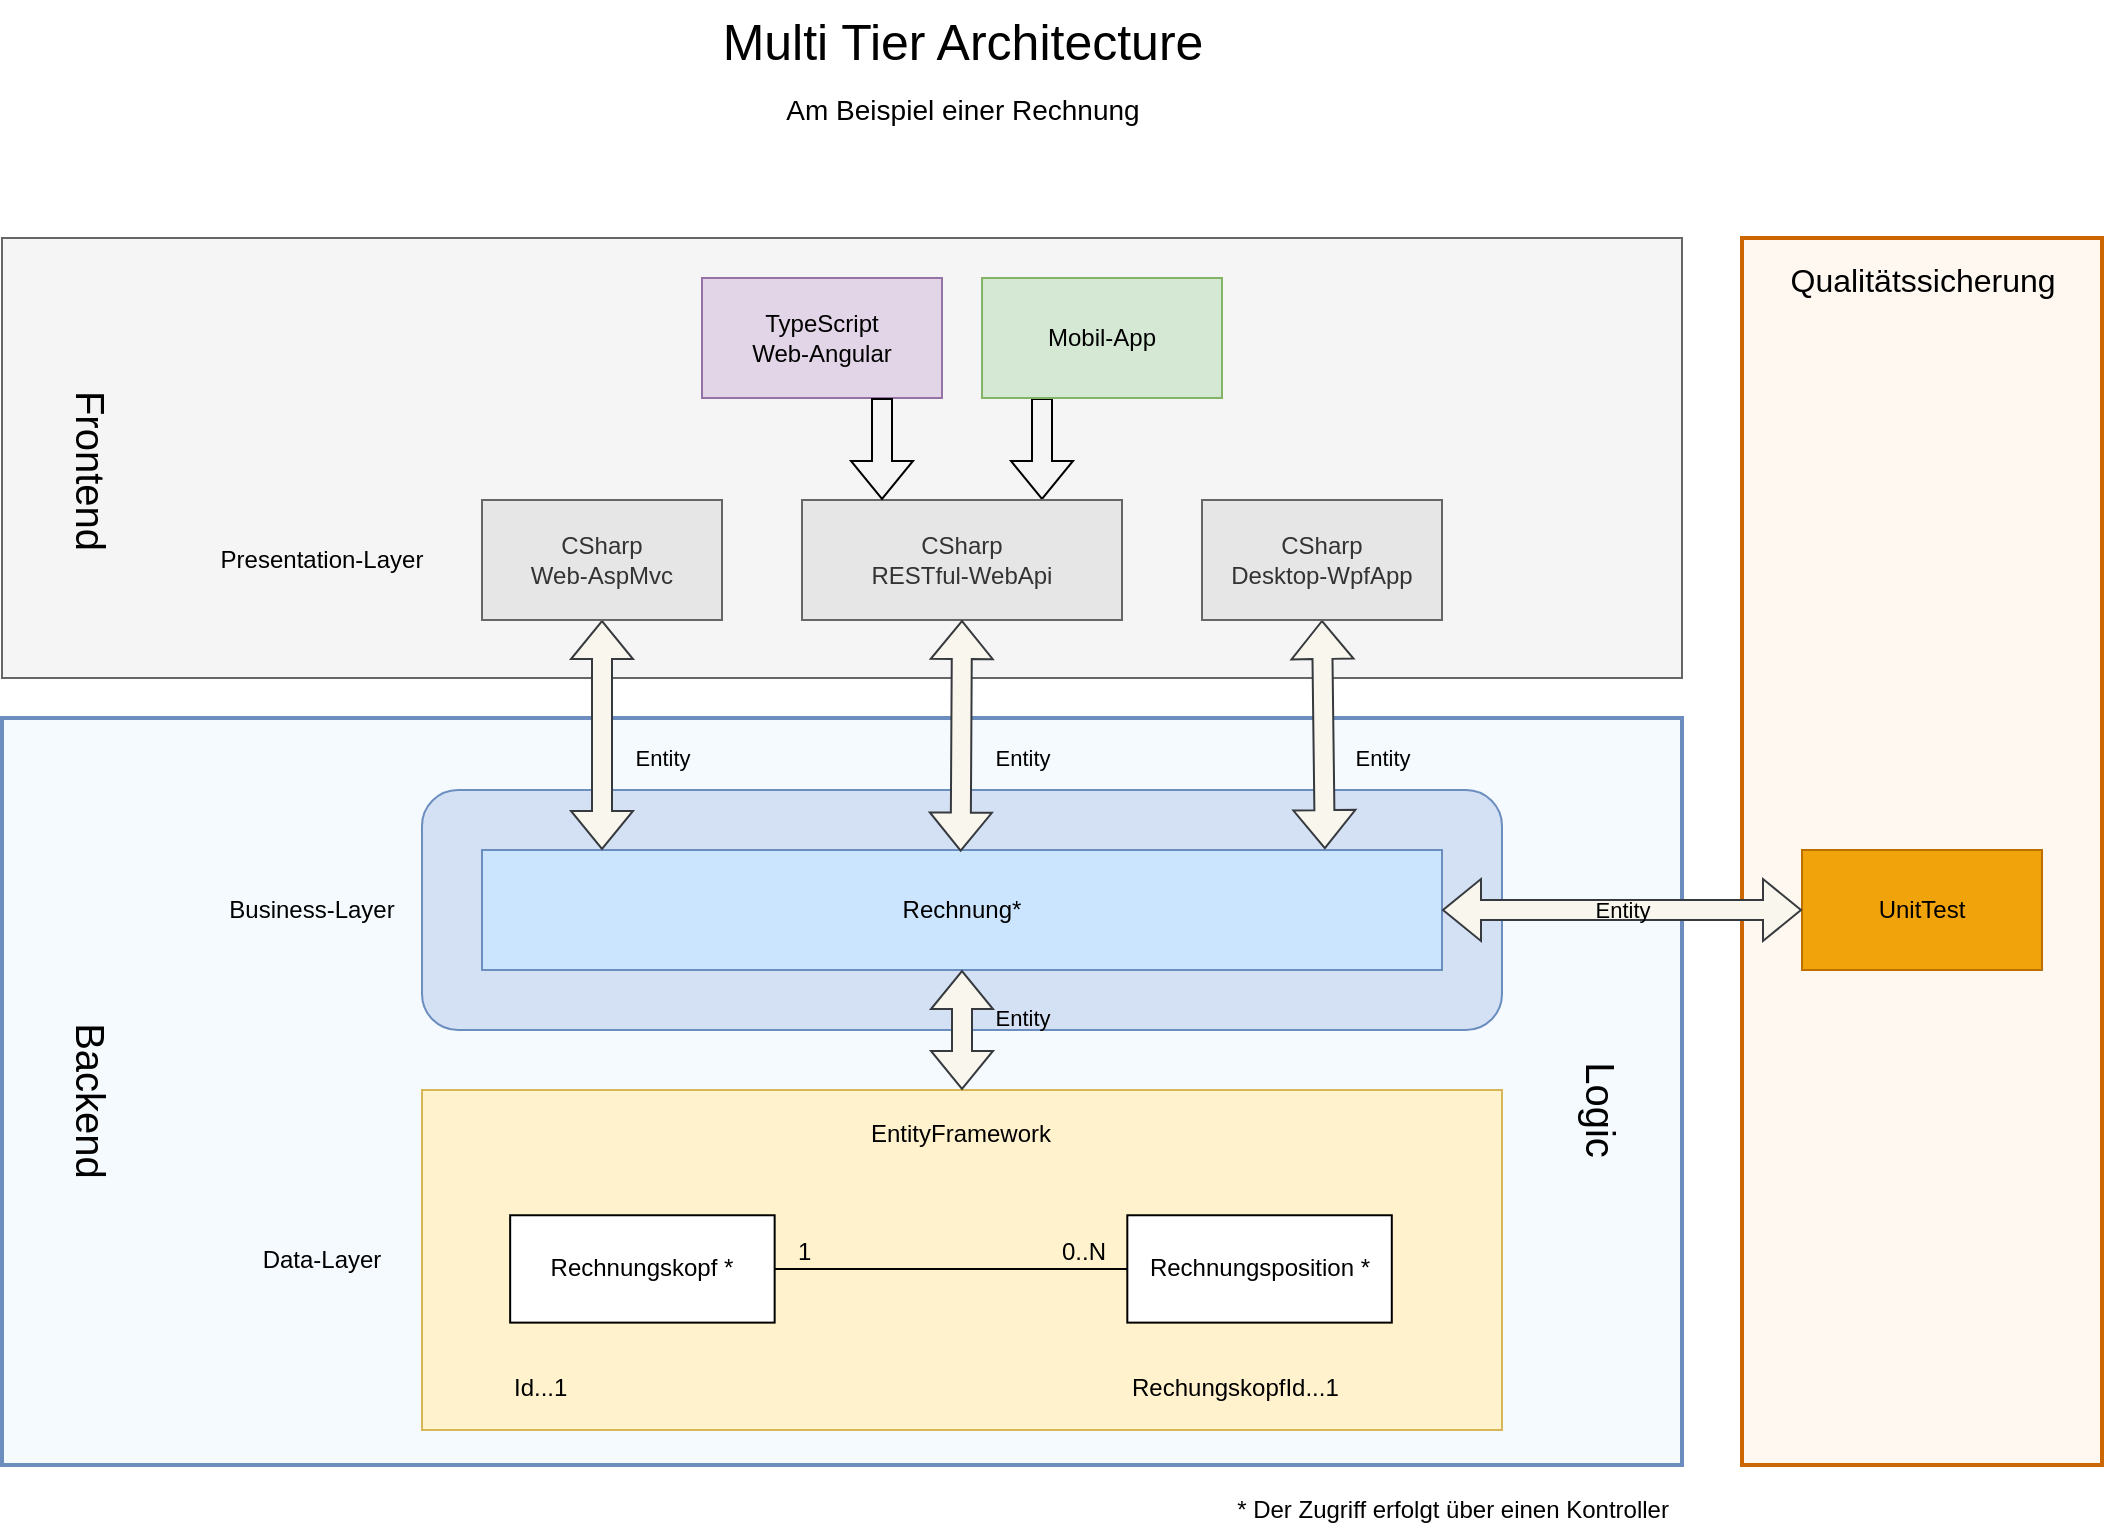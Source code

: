 <mxfile version="16.5.1" type="device" pages="4"><diagram id="W5YRSj3W6MZfnBDqK3eb" name="MultiTierArchitecture"><mxGraphModel dx="1079" dy="649" grid="1" gridSize="10" guides="1" tooltips="1" connect="1" arrows="1" fold="1" page="1" pageScale="1" pageWidth="1169" pageHeight="827" math="0" shadow="0"><root><mxCell id="0"/><mxCell id="1" parent="0"/><mxCell id="97llGnEokCpX6MWXcndf-1" value="" style="rounded=0;whiteSpace=wrap;html=1;strokeColor=#CC6600;strokeWidth=2;fillColor=#FFF8F0;" parent="1" vertex="1"><mxGeometry x="950" y="150" width="180" height="613.5" as="geometry"/></mxCell><mxCell id="n8LMWCgoXXsJJkWr9dZT-24" value="" style="rounded=0;whiteSpace=wrap;html=1;fillColor=#F5FAFF;strokeWidth=2;strokeColor=#6c8ebf;" parent="1" vertex="1"><mxGeometry x="80" y="390" width="840" height="373.5" as="geometry"/></mxCell><mxCell id="uurNbzMFs-Baidkk6sMr-1" value="" style="rounded=1;whiteSpace=wrap;html=1;fillColor=#D4E1F5;strokeColor=#6c8ebf;" parent="1" vertex="1"><mxGeometry x="290" y="426" width="540" height="120" as="geometry"/></mxCell><mxCell id="HMJVqWf7IiOBQuL2oSsu-4" value="" style="rounded=0;whiteSpace=wrap;html=1;fillColor=#F5F5F5;fontColor=#333333;strokeColor=#666666;" parent="1" vertex="1"><mxGeometry x="80" y="150" width="840" height="220" as="geometry"/></mxCell><mxCell id="n8LMWCgoXXsJJkWr9dZT-11" value="" style="group;fillColor=#fff2cc;strokeColor=#d6b656;" parent="1" vertex="1" connectable="0"><mxGeometry x="290" y="576" width="540" height="170" as="geometry"/></mxCell><mxCell id="n8LMWCgoXXsJJkWr9dZT-9" value="" style="rounded=0;whiteSpace=wrap;html=1;fillColor=#fff2cc;strokeColor=#d6b656;" parent="n8LMWCgoXXsJJkWr9dZT-11" vertex="1"><mxGeometry width="540" height="170" as="geometry"/></mxCell><mxCell id="n8LMWCgoXXsJJkWr9dZT-1" value="Rechnungskopf *" style="rounded=0;whiteSpace=wrap;html=1;" parent="n8LMWCgoXXsJJkWr9dZT-11" vertex="1"><mxGeometry x="44.082" y="62.632" width="132.245" height="53.684" as="geometry"/></mxCell><mxCell id="n8LMWCgoXXsJJkWr9dZT-2" value="Rechnungsposition *" style="rounded=0;whiteSpace=wrap;html=1;" parent="n8LMWCgoXXsJJkWr9dZT-11" vertex="1"><mxGeometry x="352.653" y="62.632" width="132.245" height="53.684" as="geometry"/></mxCell><mxCell id="n8LMWCgoXXsJJkWr9dZT-3" value="" style="endArrow=none;html=1;rounded=0;exitX=1;exitY=0.5;exitDx=0;exitDy=0;entryX=0;entryY=0.5;entryDx=0;entryDy=0;" parent="n8LMWCgoXXsJJkWr9dZT-11" source="n8LMWCgoXXsJJkWr9dZT-1" target="n8LMWCgoXXsJJkWr9dZT-2" edge="1"><mxGeometry relative="1" as="geometry"><mxPoint x="198.367" y="170" as="sourcePoint"/><mxPoint x="374.694" y="170" as="targetPoint"/></mxGeometry></mxCell><mxCell id="n8LMWCgoXXsJJkWr9dZT-4" value="1" style="resizable=0;html=1;align=left;verticalAlign=bottom;" parent="n8LMWCgoXXsJJkWr9dZT-3" connectable="0" vertex="1"><mxGeometry x="-1" relative="1" as="geometry"><mxPoint x="10" as="offset"/></mxGeometry></mxCell><mxCell id="n8LMWCgoXXsJJkWr9dZT-5" value="0..N" style="resizable=0;html=1;align=right;verticalAlign=bottom;" parent="n8LMWCgoXXsJJkWr9dZT-3" connectable="0" vertex="1"><mxGeometry x="1" relative="1" as="geometry"><mxPoint x="-10" as="offset"/></mxGeometry></mxCell><mxCell id="n8LMWCgoXXsJJkWr9dZT-6" value="RechungskopfId...1" style="text;html=1;strokeColor=none;fillColor=none;align=left;verticalAlign=middle;whiteSpace=wrap;rounded=0;" parent="n8LMWCgoXXsJJkWr9dZT-11" vertex="1"><mxGeometry x="352.653" y="135.995" width="121.224" height="26.842" as="geometry"/></mxCell><mxCell id="n8LMWCgoXXsJJkWr9dZT-8" value="Id...1" style="text;html=1;strokeColor=none;fillColor=none;align=left;verticalAlign=middle;whiteSpace=wrap;rounded=0;" parent="n8LMWCgoXXsJJkWr9dZT-11" vertex="1"><mxGeometry x="44.082" y="135.995" width="66.122" height="26.842" as="geometry"/></mxCell><mxCell id="HMJVqWf7IiOBQuL2oSsu-5" value="EntityFramework" style="text;html=1;align=center;verticalAlign=middle;resizable=0;points=[];autosize=1;strokeColor=none;fillColor=none;" parent="n8LMWCgoXXsJJkWr9dZT-11" vertex="1"><mxGeometry x="213.75" y="12.143" width="110" height="20" as="geometry"/></mxCell><mxCell id="n8LMWCgoXXsJJkWr9dZT-12" value="Rechnung*" style="rounded=0;whiteSpace=wrap;html=1;fillColor=#CCE5FF;strokeColor=#6c8ebf;" parent="1" vertex="1"><mxGeometry x="320" y="456" width="480" height="60" as="geometry"/></mxCell><mxCell id="n8LMWCgoXXsJJkWr9dZT-13" value="Entity" style="shape=flexArrow;endArrow=classic;html=1;rounded=0;entryX=0.5;entryY=0;entryDx=0;entryDy=0;fillColor=#f9f7ed;strokeColor=#36393d;labelBackgroundColor=none;startArrow=block;" parent="1" source="n8LMWCgoXXsJJkWr9dZT-12" target="n8LMWCgoXXsJJkWr9dZT-9" edge="1"><mxGeometry x="-0.2" y="30" width="50" height="50" relative="1" as="geometry"><mxPoint x="520" y="566" as="sourcePoint"/><mxPoint x="570" y="516" as="targetPoint"/><mxPoint as="offset"/></mxGeometry></mxCell><mxCell id="n8LMWCgoXXsJJkWr9dZT-17" value="Entity" style="shape=flexArrow;endArrow=classic;html=1;rounded=0;exitX=0.5;exitY=1;exitDx=0;exitDy=0;fillColor=#f9f7ed;strokeColor=#36393d;labelBackgroundColor=none;fontStyle=0;startArrow=block;" parent="1" source="n8LMWCgoXXsJJkWr9dZT-14" edge="1"><mxGeometry x="0.2" y="30" width="50" height="50" relative="1" as="geometry"><mxPoint x="390" y="446" as="sourcePoint"/><mxPoint x="380" y="456" as="targetPoint"/><mxPoint as="offset"/></mxGeometry></mxCell><mxCell id="n8LMWCgoXXsJJkWr9dZT-18" value="" style="shape=flexArrow;endArrow=classic;html=1;rounded=0;exitX=0.25;exitY=1;exitDx=0;exitDy=0;entryX=0.75;entryY=0;entryDx=0;entryDy=0;" parent="1" source="IOsh48WxY6k-7GHKG5VR-7" target="HMJVqWf7IiOBQuL2oSsu-1" edge="1"><mxGeometry width="50" height="50" relative="1" as="geometry"><mxPoint x="605" y="241" as="sourcePoint"/><mxPoint x="490" y="456" as="targetPoint"/></mxGeometry></mxCell><mxCell id="n8LMWCgoXXsJJkWr9dZT-19" value="Entity" style="shape=flexArrow;endArrow=classic;html=1;rounded=0;exitX=0.5;exitY=1;exitDx=0;exitDy=0;entryX=0.878;entryY=-0.007;entryDx=0;entryDy=0;entryPerimeter=0;fillColor=#f9f7ed;strokeColor=#36393d;labelBackgroundColor=none;fontStyle=0;startArrow=block;" parent="1" source="n8LMWCgoXXsJJkWr9dZT-16" target="n8LMWCgoXXsJJkWr9dZT-12" edge="1"><mxGeometry x="0.211" y="29" width="50" height="50" relative="1" as="geometry"><mxPoint x="660" y="436" as="sourcePoint"/><mxPoint x="710" y="386" as="targetPoint"/><mxPoint as="offset"/></mxGeometry></mxCell><mxCell id="n8LMWCgoXXsJJkWr9dZT-20" value="Data-Layer" style="text;html=1;strokeColor=none;fillColor=none;align=center;verticalAlign=middle;whiteSpace=wrap;rounded=0;" parent="1" vertex="1"><mxGeometry x="200" y="646" width="80" height="30" as="geometry"/></mxCell><mxCell id="n8LMWCgoXXsJJkWr9dZT-21" value="Business-Layer" style="text;html=1;strokeColor=none;fillColor=none;align=center;verticalAlign=middle;whiteSpace=wrap;rounded=0;" parent="1" vertex="1"><mxGeometry x="190" y="471" width="90" height="30" as="geometry"/></mxCell><mxCell id="n8LMWCgoXXsJJkWr9dZT-22" value="Presentation-Layer" style="text;html=1;strokeColor=none;fillColor=none;align=center;verticalAlign=middle;whiteSpace=wrap;rounded=0;" parent="1" vertex="1"><mxGeometry x="180" y="296" width="120" height="30" as="geometry"/></mxCell><mxCell id="n8LMWCgoXXsJJkWr9dZT-14" value="CSharp&lt;br&gt;Web-AspMvc" style="rounded=0;whiteSpace=wrap;html=1;fillColor=#E6E6E6;fontColor=#333333;strokeColor=#666666;" parent="1" vertex="1"><mxGeometry x="320" y="281" width="120" height="60" as="geometry"/></mxCell><mxCell id="n8LMWCgoXXsJJkWr9dZT-16" value="CSharp&lt;br&gt;Desktop-WpfApp" style="rounded=0;whiteSpace=wrap;html=1;fillColor=#E6E6E6;fontColor=#333333;strokeColor=#666666;" parent="1" vertex="1"><mxGeometry x="680" y="281" width="120" height="60" as="geometry"/></mxCell><mxCell id="yFZsA0x_i3ubHFBl4OoS-1" value="Logic" style="text;html=1;strokeColor=none;fillColor=none;align=center;verticalAlign=middle;whiteSpace=wrap;rounded=0;rotation=90;fontSize=20;fontStyle=0" parent="1" vertex="1"><mxGeometry x="830" y="571" width="100" height="30" as="geometry"/></mxCell><mxCell id="Rxnd5S0OolpYgeAqv0LU-1" value="Multi Tier Architecture" style="text;html=1;align=center;verticalAlign=middle;resizable=0;points=[];autosize=1;strokeColor=none;fillColor=none;fontSize=25;" parent="1" vertex="1"><mxGeometry x="430" y="31" width="260" height="40" as="geometry"/></mxCell><mxCell id="Rxnd5S0OolpYgeAqv0LU-2" value="Am Beispiel einer Rechnung" style="text;html=1;align=center;verticalAlign=middle;resizable=0;points=[];autosize=1;strokeColor=none;fillColor=none;fontSize=14;" parent="1" vertex="1"><mxGeometry x="465" y="76" width="190" height="20" as="geometry"/></mxCell><mxCell id="HMJVqWf7IiOBQuL2oSsu-1" value="CSharp&lt;br&gt;RESTful-WebApi" style="rounded=0;whiteSpace=wrap;html=1;fillColor=#E6E6E6;fontColor=#333333;strokeColor=#666666;" parent="1" vertex="1"><mxGeometry x="480" y="281" width="160" height="60" as="geometry"/></mxCell><mxCell id="HMJVqWf7IiOBQuL2oSsu-2" style="edgeStyle=orthogonalEdgeStyle;rounded=0;orthogonalLoop=1;jettySize=auto;html=1;exitX=0.5;exitY=1;exitDx=0;exitDy=0;" parent="1" source="n8LMWCgoXXsJJkWr9dZT-16" target="n8LMWCgoXXsJJkWr9dZT-16" edge="1"><mxGeometry relative="1" as="geometry"/></mxCell><mxCell id="HMJVqWf7IiOBQuL2oSsu-3" value="Entity" style="shape=flexArrow;endArrow=classic;html=1;rounded=0;exitX=0.5;exitY=1;exitDx=0;exitDy=0;entryX=0.959;entryY=0.027;entryDx=0;entryDy=0;entryPerimeter=0;fillColor=#f9f7ed;strokeColor=#36393d;fontStyle=0;labelBackgroundColor=none;startArrow=block;" parent="1" source="HMJVqWf7IiOBQuL2oSsu-1" edge="1"><mxGeometry x="0.189" y="30" width="50" height="50" relative="1" as="geometry"><mxPoint x="559" y="365.19" as="sourcePoint"/><mxPoint x="559.32" y="456.81" as="targetPoint"/><mxPoint as="offset"/></mxGeometry></mxCell><mxCell id="v8hDT56fojwyHg1BNEwk-1" value="* Der Zugriff erfolgt über einen Kontroller" style="text;html=1;align=center;verticalAlign=middle;resizable=0;points=[];autosize=1;strokeColor=none;fillColor=none;" parent="1" vertex="1"><mxGeometry x="690" y="776" width="230" height="20" as="geometry"/></mxCell><mxCell id="IOsh48WxY6k-7GHKG5VR-2" value="TypeScript&lt;br&gt;Web-Angular" style="rounded=0;whiteSpace=wrap;html=1;fillColor=#e1d5e7;strokeColor=#9673a6;" parent="1" vertex="1"><mxGeometry x="430" y="170" width="120" height="60" as="geometry"/></mxCell><mxCell id="IOsh48WxY6k-7GHKG5VR-3" value="" style="shape=flexArrow;endArrow=classic;html=1;rounded=0;entryX=0.25;entryY=0;entryDx=0;entryDy=0;exitX=0.75;exitY=1;exitDx=0;exitDy=0;" parent="1" source="IOsh48WxY6k-7GHKG5VR-2" target="HMJVqWf7IiOBQuL2oSsu-1" edge="1"><mxGeometry width="50" height="50" relative="1" as="geometry"><mxPoint x="600" y="251" as="sourcePoint"/><mxPoint x="600" y="301" as="targetPoint"/></mxGeometry></mxCell><mxCell id="IOsh48WxY6k-7GHKG5VR-5" value="UnitTest" style="rounded=0;whiteSpace=wrap;html=1;fillColor=#f0a30a;strokeColor=#BD7000;fontColor=#000000;" parent="1" vertex="1"><mxGeometry x="980" y="456" width="120" height="60" as="geometry"/></mxCell><mxCell id="IOsh48WxY6k-7GHKG5VR-6" value="Entity" style="shape=flexArrow;endArrow=classic;html=1;rounded=0;exitX=0;exitY=0.5;exitDx=0;exitDy=0;fillColor=#f9f7ed;strokeColor=#36393d;labelBackgroundColor=none;startArrow=block;" parent="1" source="IOsh48WxY6k-7GHKG5VR-5" target="n8LMWCgoXXsJJkWr9dZT-12" edge="1"><mxGeometry width="50" height="50" relative="1" as="geometry"><mxPoint x="750" y="361" as="sourcePoint"/><mxPoint x="751.44" y="465.58" as="targetPoint"/></mxGeometry></mxCell><mxCell id="IOsh48WxY6k-7GHKG5VR-7" value="Mobil-App" style="rounded=0;whiteSpace=wrap;html=1;fillColor=#D5E8D4;strokeColor=#82b366;" parent="1" vertex="1"><mxGeometry x="570" y="170" width="120" height="60" as="geometry"/></mxCell><mxCell id="oBS0Y1RQBD5VbYbpdGP9-1" value="&lt;font style=&quot;font-size: 20px;&quot;&gt;Backend&lt;/font&gt;" style="text;html=1;align=center;verticalAlign=middle;resizable=0;points=[];autosize=1;strokeColor=none;fillColor=none;rotation=90;fontSize=20;" parent="1" vertex="1"><mxGeometry x="80" y="566" width="90" height="30" as="geometry"/></mxCell><mxCell id="oBS0Y1RQBD5VbYbpdGP9-4" value="&lt;font style=&quot;font-size: 20px;&quot;&gt;Frontend&lt;/font&gt;" style="text;html=1;align=center;verticalAlign=middle;resizable=0;points=[];autosize=1;strokeColor=none;fillColor=none;rotation=90;fontSize=20;" parent="1" vertex="1"><mxGeometry x="75" y="251" width="100" height="30" as="geometry"/></mxCell><mxCell id="97llGnEokCpX6MWXcndf-3" value="&lt;font style=&quot;font-size: 16px;&quot;&gt;Qualitätssicherung&lt;/font&gt;" style="text;html=1;align=center;verticalAlign=middle;resizable=0;points=[];autosize=1;strokeColor=none;fillColor=none;fontSize=16;" parent="1" vertex="1"><mxGeometry x="965" y="161" width="150" height="20" as="geometry"/></mxCell></root></mxGraphModel></diagram><diagram id="BYzIkfCPXtMDCugGBeJG" name="WebApiDataFlow"><mxGraphModel dx="2574" dy="1449" grid="1" gridSize="10" guides="1" tooltips="1" connect="1" arrows="1" fold="1" page="1" pageScale="1" pageWidth="1169" pageHeight="827" math="0" shadow="0"><root><mxCell id="rmOtxsR-8fE332vdmYoR-0"/><mxCell id="rmOtxsR-8fE332vdmYoR-1" parent="rmOtxsR-8fE332vdmYoR-0"/><mxCell id="GMzTJ-4iQgg6GoTfMao5-0" value="" style="rounded=0;whiteSpace=wrap;html=1;strokeWidth=1;fillColor=#eeeeee;strokeColor=#36393d;gradientColor=#ffffff;" parent="rmOtxsR-8fE332vdmYoR-1" vertex="1"><mxGeometry x="950" y="150" width="180" height="613.5" as="geometry"/></mxCell><mxCell id="rmOtxsR-8fE332vdmYoR-3" value="" style="rounded=0;whiteSpace=wrap;html=1;fillColor=#F5FAFF;strokeWidth=2;strokeColor=#6c8ebf;" parent="rmOtxsR-8fE332vdmYoR-1" vertex="1"><mxGeometry x="80" y="390" width="840" height="373.5" as="geometry"/></mxCell><mxCell id="rmOtxsR-8fE332vdmYoR-4" value="" style="rounded=1;whiteSpace=wrap;html=1;fillColor=#D4E1F5;strokeColor=#6c8ebf;" parent="rmOtxsR-8fE332vdmYoR-1" vertex="1"><mxGeometry x="290" y="426" width="540" height="120" as="geometry"/></mxCell><mxCell id="rmOtxsR-8fE332vdmYoR-5" value="" style="rounded=0;whiteSpace=wrap;html=1;" parent="rmOtxsR-8fE332vdmYoR-1" vertex="1"><mxGeometry x="80" y="150" width="840" height="220" as="geometry"/></mxCell><mxCell id="rmOtxsR-8fE332vdmYoR-6" value="" style="group;fillColor=#fff2cc;strokeColor=#d6b656;" parent="rmOtxsR-8fE332vdmYoR-1" vertex="1" connectable="0"><mxGeometry x="290" y="576" width="540" height="170" as="geometry"/></mxCell><mxCell id="rmOtxsR-8fE332vdmYoR-7" value="" style="rounded=0;whiteSpace=wrap;html=1;fillColor=#fff2cc;strokeColor=#d6b656;" parent="rmOtxsR-8fE332vdmYoR-6" vertex="1"><mxGeometry width="540" height="170" as="geometry"/></mxCell><mxCell id="rmOtxsR-8fE332vdmYoR-8" value="Rechnungskopf *" style="rounded=0;whiteSpace=wrap;html=1;" parent="rmOtxsR-8fE332vdmYoR-6" vertex="1"><mxGeometry x="44.082" y="62.632" width="132.245" height="53.684" as="geometry"/></mxCell><mxCell id="rmOtxsR-8fE332vdmYoR-9" value="Rechnungsposition *" style="rounded=0;whiteSpace=wrap;html=1;" parent="rmOtxsR-8fE332vdmYoR-6" vertex="1"><mxGeometry x="352.653" y="62.632" width="132.245" height="53.684" as="geometry"/></mxCell><mxCell id="rmOtxsR-8fE332vdmYoR-10" value="" style="endArrow=none;html=1;rounded=0;exitX=1;exitY=0.5;exitDx=0;exitDy=0;entryX=0;entryY=0.5;entryDx=0;entryDy=0;" parent="rmOtxsR-8fE332vdmYoR-6" source="rmOtxsR-8fE332vdmYoR-8" target="rmOtxsR-8fE332vdmYoR-9" edge="1"><mxGeometry relative="1" as="geometry"><mxPoint x="198.367" y="170" as="sourcePoint"/><mxPoint x="374.694" y="170" as="targetPoint"/></mxGeometry></mxCell><mxCell id="rmOtxsR-8fE332vdmYoR-11" value="1" style="resizable=0;html=1;align=left;verticalAlign=bottom;" parent="rmOtxsR-8fE332vdmYoR-10" connectable="0" vertex="1"><mxGeometry x="-1" relative="1" as="geometry"><mxPoint x="10" as="offset"/></mxGeometry></mxCell><mxCell id="rmOtxsR-8fE332vdmYoR-12" value="0..N" style="resizable=0;html=1;align=right;verticalAlign=bottom;" parent="rmOtxsR-8fE332vdmYoR-10" connectable="0" vertex="1"><mxGeometry x="1" relative="1" as="geometry"><mxPoint x="-10" as="offset"/></mxGeometry></mxCell><mxCell id="rmOtxsR-8fE332vdmYoR-13" value="RechungskopfId...1" style="text;html=1;strokeColor=none;fillColor=none;align=left;verticalAlign=middle;whiteSpace=wrap;rounded=0;" parent="rmOtxsR-8fE332vdmYoR-6" vertex="1"><mxGeometry x="352.653" y="135.995" width="121.224" height="26.842" as="geometry"/></mxCell><mxCell id="rmOtxsR-8fE332vdmYoR-14" value="Id...1" style="text;html=1;strokeColor=none;fillColor=none;align=left;verticalAlign=middle;whiteSpace=wrap;rounded=0;" parent="rmOtxsR-8fE332vdmYoR-6" vertex="1"><mxGeometry x="44.082" y="135.995" width="66.122" height="26.842" as="geometry"/></mxCell><mxCell id="rmOtxsR-8fE332vdmYoR-15" value="EntityFramework" style="text;html=1;align=center;verticalAlign=middle;resizable=0;points=[];autosize=1;strokeColor=none;fillColor=none;" parent="rmOtxsR-8fE332vdmYoR-6" vertex="1"><mxGeometry x="213.75" y="12.143" width="110" height="20" as="geometry"/></mxCell><mxCell id="rmOtxsR-8fE332vdmYoR-16" value="Rechnung*" style="rounded=0;whiteSpace=wrap;html=1;fillColor=#CCE5FF;strokeColor=#6c8ebf;" parent="rmOtxsR-8fE332vdmYoR-1" vertex="1"><mxGeometry x="320" y="456" width="480" height="60" as="geometry"/></mxCell><mxCell id="rmOtxsR-8fE332vdmYoR-17" value="Entity" style="shape=flexArrow;endArrow=classic;html=1;rounded=0;entryX=0.5;entryY=0;entryDx=0;entryDy=0;fillColor=#f9f7ed;strokeColor=#36393d;labelBackgroundColor=none;startArrow=block;" parent="rmOtxsR-8fE332vdmYoR-1" source="rmOtxsR-8fE332vdmYoR-16" target="rmOtxsR-8fE332vdmYoR-7" edge="1"><mxGeometry x="-0.2" y="40" width="50" height="50" relative="1" as="geometry"><mxPoint x="520" y="566" as="sourcePoint"/><mxPoint x="570" y="516" as="targetPoint"/><mxPoint as="offset"/></mxGeometry></mxCell><mxCell id="rmOtxsR-8fE332vdmYoR-21" value="Data-Layer" style="text;html=1;strokeColor=none;fillColor=none;align=center;verticalAlign=middle;whiteSpace=wrap;rounded=0;" parent="rmOtxsR-8fE332vdmYoR-1" vertex="1"><mxGeometry x="200" y="646" width="80" height="30" as="geometry"/></mxCell><mxCell id="rmOtxsR-8fE332vdmYoR-22" value="Business-Layer" style="text;html=1;strokeColor=none;fillColor=none;align=center;verticalAlign=middle;whiteSpace=wrap;rounded=0;" parent="rmOtxsR-8fE332vdmYoR-1" vertex="1"><mxGeometry x="190" y="471" width="90" height="30" as="geometry"/></mxCell><mxCell id="rmOtxsR-8fE332vdmYoR-26" value="Logic" style="text;html=1;strokeColor=none;fillColor=none;align=center;verticalAlign=middle;whiteSpace=wrap;rounded=0;rotation=90;fontSize=20;fontStyle=0" parent="rmOtxsR-8fE332vdmYoR-1" vertex="1"><mxGeometry x="830" y="571" width="100" height="30" as="geometry"/></mxCell><mxCell id="rmOtxsR-8fE332vdmYoR-27" value="Web Api Data Flow" style="text;html=1;align=center;verticalAlign=middle;resizable=0;points=[];autosize=1;strokeColor=none;fillColor=none;fontSize=25;" parent="rmOtxsR-8fE332vdmYoR-1" vertex="1"><mxGeometry x="445" y="31" width="230" height="40" as="geometry"/></mxCell><mxCell id="rmOtxsR-8fE332vdmYoR-28" value="Am Beispiel einer Rechnung" style="text;html=1;align=center;verticalAlign=middle;resizable=0;points=[];autosize=1;strokeColor=none;fillColor=none;fontSize=14;" parent="rmOtxsR-8fE332vdmYoR-1" vertex="1"><mxGeometry x="465" y="76" width="190" height="20" as="geometry"/></mxCell><mxCell id="rmOtxsR-8fE332vdmYoR-29" value="" style="rounded=0;whiteSpace=wrap;html=1;fillColor=#f5f5f5;fontColor=#333333;strokeColor=#666666;" parent="rmOtxsR-8fE332vdmYoR-1" vertex="1"><mxGeometry x="280" y="190" width="560" height="161" as="geometry"/></mxCell><mxCell id="rmOtxsR-8fE332vdmYoR-30" style="edgeStyle=orthogonalEdgeStyle;rounded=0;orthogonalLoop=1;jettySize=auto;html=1;exitX=0.5;exitY=1;exitDx=0;exitDy=0;" parent="rmOtxsR-8fE332vdmYoR-1" edge="1"><mxGeometry relative="1" as="geometry"><mxPoint x="740" y="351" as="sourcePoint"/><mxPoint x="740" y="351" as="targetPoint"/></mxGeometry></mxCell><mxCell id="rmOtxsR-8fE332vdmYoR-32" value="* Der Zugriff erfolgt über einen Kontroller" style="text;html=1;align=center;verticalAlign=middle;resizable=0;points=[];autosize=1;strokeColor=none;fillColor=none;" parent="rmOtxsR-8fE332vdmYoR-1" vertex="1"><mxGeometry x="690" y="776" width="230" height="20" as="geometry"/></mxCell><mxCell id="rmOtxsR-8fE332vdmYoR-38" value="&lt;font style=&quot;font-size: 20px;&quot;&gt;Backend&lt;/font&gt;" style="text;html=1;align=center;verticalAlign=middle;resizable=0;points=[];autosize=1;strokeColor=none;fillColor=none;rotation=90;fontSize=20;" parent="rmOtxsR-8fE332vdmYoR-1" vertex="1"><mxGeometry x="80" y="566" width="90" height="30" as="geometry"/></mxCell><mxCell id="rmOtxsR-8fE332vdmYoR-39" value="&lt;font style=&quot;font-size: 20px;&quot;&gt;Frontend&lt;/font&gt;" style="text;html=1;align=center;verticalAlign=middle;resizable=0;points=[];autosize=1;strokeColor=none;fillColor=none;rotation=90;fontSize=20;" parent="rmOtxsR-8fE332vdmYoR-1" vertex="1"><mxGeometry x="75" y="251" width="100" height="30" as="geometry"/></mxCell><mxCell id="dpsdkN4Zzqt3W_Xo1ErI-1" value="" style="rounded=1;whiteSpace=wrap;html=1;" parent="rmOtxsR-8fE332vdmYoR-1" vertex="1"><mxGeometry x="340" y="236" width="460" height="104" as="geometry"/></mxCell><mxCell id="dpsdkN4Zzqt3W_Xo1ErI-2" value="CSharp&lt;br&gt;RESTful-WebApi" style="text;html=1;align=center;verticalAlign=middle;resizable=0;points=[];autosize=1;strokeColor=none;fillColor=none;" parent="rmOtxsR-8fE332vdmYoR-1" vertex="1"><mxGeometry x="505" y="200" width="110" height="30" as="geometry"/></mxCell><mxCell id="dpsdkN4Zzqt3W_Xo1ErI-3" value="ApiController" style="text;html=1;align=center;verticalAlign=middle;resizable=0;points=[];autosize=1;strokeColor=none;fillColor=none;" parent="rmOtxsR-8fE332vdmYoR-1" vertex="1"><mxGeometry x="355" y="250" width="90" height="20" as="geometry"/></mxCell><mxCell id="dpsdkN4Zzqt3W_Xo1ErI-4" value="Entity &amp;lt;==&amp;gt; Model" style="shape=hexagon;perimeter=hexagonPerimeter2;whiteSpace=wrap;html=1;fixedSize=1;fillColor=#d5e8d4;strokeColor=#82b366;" parent="rmOtxsR-8fE332vdmYoR-1" vertex="1"><mxGeometry x="460" y="254" width="200" height="58" as="geometry"/></mxCell><mxCell id="rmOtxsR-8fE332vdmYoR-31" value="Entitiy" style="shape=flexArrow;endArrow=classic;html=1;rounded=0;entryX=0.959;entryY=0.027;entryDx=0;entryDy=0;entryPerimeter=0;fillColor=#f9f7ed;strokeColor=#36393d;labelBackgroundColor=none;startArrow=block;" parent="rmOtxsR-8fE332vdmYoR-1" source="dpsdkN4Zzqt3W_Xo1ErI-4" edge="1"><mxGeometry x="0.352" y="30" width="50" height="50" relative="1" as="geometry"><mxPoint x="559" y="365.19" as="sourcePoint"/><mxPoint x="559.32" y="456.81" as="targetPoint"/><mxPoint as="offset"/></mxGeometry></mxCell><mxCell id="dpsdkN4Zzqt3W_Xo1ErI-5" value="Model &amp;lt;==&amp;gt; json" style="shape=flexArrow;endArrow=classic;html=1;rounded=0;fillColor=#f9f7ed;strokeColor=#36393d;exitX=1;exitY=0.5;exitDx=0;exitDy=0;startSize=6;labelBackgroundColor=none;entryX=0;entryY=0.7;entryDx=0;entryDy=0;entryPerimeter=0;startArrow=block;" parent="rmOtxsR-8fE332vdmYoR-1" source="dpsdkN4Zzqt3W_Xo1ErI-4" target="KNCjwHIUyLQgHWXi02ww-1" edge="1"><mxGeometry width="50" height="50" relative="1" as="geometry"><mxPoint x="569.887" y="322" as="sourcePoint"/><mxPoint x="950" y="283" as="targetPoint"/></mxGeometry></mxCell><mxCell id="KNCjwHIUyLQgHWXi02ww-1" value="" style="outlineConnect=0;dashed=0;verticalLabelPosition=bottom;verticalAlign=top;align=center;html=1;shape=mxgraph.aws3.internet_2;fillColor=#66B2FF;strokeColor=#6c8ebf;gradientColor=#ffffff;" parent="rmOtxsR-8fE332vdmYoR-1" vertex="1"><mxGeometry x="980" y="219" width="130" height="93" as="geometry"/></mxCell><mxCell id="GMzTJ-4iQgg6GoTfMao5-1" value="Mobile Client" style="sketch=0;outlineConnect=0;fontColor=#232F3E;gradientColor=none;fillColor=#232F3D;strokeColor=none;dashed=0;verticalLabelPosition=bottom;verticalAlign=top;align=center;html=1;fontSize=12;fontStyle=0;aspect=fixed;pointerEvents=1;shape=mxgraph.aws4.mobile_client;" parent="rmOtxsR-8fE332vdmYoR-1" vertex="1"><mxGeometry x="1014.75" y="426" width="60.5" height="115.1" as="geometry"/></mxCell><mxCell id="GMzTJ-4iQgg6GoTfMao5-2" value="json" style="shape=flexArrow;endArrow=classic;html=1;rounded=0;fillColor=#f9f7ed;strokeColor=#36393d;labelBackgroundColor=none;exitX=0.5;exitY=1;exitDx=0;exitDy=0;exitPerimeter=0;startArrow=block;" parent="rmOtxsR-8fE332vdmYoR-1" source="KNCjwHIUyLQgHWXi02ww-1" target="GMzTJ-4iQgg6GoTfMao5-1" edge="1"><mxGeometry x="0.342" y="25" width="50" height="50" relative="1" as="geometry"><mxPoint x="569.887" y="322" as="sourcePoint"/><mxPoint x="569.32" y="466.81" as="targetPoint"/><mxPoint as="offset"/></mxGeometry></mxCell></root></mxGraphModel></diagram><diagram id="Mmufhc_XXoq1BTnJrfW7" name="AspMvcDataFlow"><mxGraphModel dx="2574" dy="1449" grid="1" gridSize="10" guides="1" tooltips="1" connect="1" arrows="1" fold="1" page="1" pageScale="1" pageWidth="1169" pageHeight="827" math="0" shadow="0"><root><mxCell id="QsJXjCR63Wi46bUsIKjl-0"/><mxCell id="QsJXjCR63Wi46bUsIKjl-1" parent="QsJXjCR63Wi46bUsIKjl-0"/><mxCell id="QsJXjCR63Wi46bUsIKjl-3" value="" style="rounded=0;whiteSpace=wrap;html=1;fillColor=#F5FAFF;strokeWidth=2;strokeColor=#6c8ebf;" parent="QsJXjCR63Wi46bUsIKjl-1" vertex="1"><mxGeometry x="80" y="390" width="840" height="373.5" as="geometry"/></mxCell><mxCell id="QsJXjCR63Wi46bUsIKjl-4" value="" style="rounded=1;whiteSpace=wrap;html=1;fillColor=#D4E1F5;strokeColor=#6c8ebf;" parent="QsJXjCR63Wi46bUsIKjl-1" vertex="1"><mxGeometry x="290" y="426" width="540" height="120" as="geometry"/></mxCell><mxCell id="QsJXjCR63Wi46bUsIKjl-5" value="" style="rounded=0;whiteSpace=wrap;html=1;" parent="QsJXjCR63Wi46bUsIKjl-1" vertex="1"><mxGeometry x="80" y="150" width="840" height="220" as="geometry"/></mxCell><mxCell id="QsJXjCR63Wi46bUsIKjl-6" value="" style="group;fillColor=#fff2cc;strokeColor=#d6b656;" parent="QsJXjCR63Wi46bUsIKjl-1" vertex="1" connectable="0"><mxGeometry x="290" y="576" width="540" height="170" as="geometry"/></mxCell><mxCell id="QsJXjCR63Wi46bUsIKjl-7" value="" style="rounded=0;whiteSpace=wrap;html=1;fillColor=#fff2cc;strokeColor=#d6b656;" parent="QsJXjCR63Wi46bUsIKjl-6" vertex="1"><mxGeometry width="540" height="170" as="geometry"/></mxCell><mxCell id="QsJXjCR63Wi46bUsIKjl-8" value="Rechnungskopf *" style="rounded=0;whiteSpace=wrap;html=1;" parent="QsJXjCR63Wi46bUsIKjl-6" vertex="1"><mxGeometry x="44.082" y="62.632" width="132.245" height="53.684" as="geometry"/></mxCell><mxCell id="QsJXjCR63Wi46bUsIKjl-9" value="Rechnungsposition *" style="rounded=0;whiteSpace=wrap;html=1;" parent="QsJXjCR63Wi46bUsIKjl-6" vertex="1"><mxGeometry x="352.653" y="62.632" width="132.245" height="53.684" as="geometry"/></mxCell><mxCell id="QsJXjCR63Wi46bUsIKjl-10" value="" style="endArrow=none;html=1;rounded=0;exitX=1;exitY=0.5;exitDx=0;exitDy=0;entryX=0;entryY=0.5;entryDx=0;entryDy=0;" parent="QsJXjCR63Wi46bUsIKjl-6" source="QsJXjCR63Wi46bUsIKjl-8" target="QsJXjCR63Wi46bUsIKjl-9" edge="1"><mxGeometry relative="1" as="geometry"><mxPoint x="198.367" y="170" as="sourcePoint"/><mxPoint x="374.694" y="170" as="targetPoint"/></mxGeometry></mxCell><mxCell id="QsJXjCR63Wi46bUsIKjl-11" value="1" style="resizable=0;html=1;align=left;verticalAlign=bottom;" parent="QsJXjCR63Wi46bUsIKjl-10" connectable="0" vertex="1"><mxGeometry x="-1" relative="1" as="geometry"><mxPoint x="10" as="offset"/></mxGeometry></mxCell><mxCell id="QsJXjCR63Wi46bUsIKjl-12" value="0..N" style="resizable=0;html=1;align=right;verticalAlign=bottom;" parent="QsJXjCR63Wi46bUsIKjl-10" connectable="0" vertex="1"><mxGeometry x="1" relative="1" as="geometry"><mxPoint x="-10" as="offset"/></mxGeometry></mxCell><mxCell id="QsJXjCR63Wi46bUsIKjl-13" value="RechungskopfId...1" style="text;html=1;strokeColor=none;fillColor=none;align=left;verticalAlign=middle;whiteSpace=wrap;rounded=0;" parent="QsJXjCR63Wi46bUsIKjl-6" vertex="1"><mxGeometry x="352.653" y="135.995" width="121.224" height="26.842" as="geometry"/></mxCell><mxCell id="QsJXjCR63Wi46bUsIKjl-14" value="Id...1" style="text;html=1;strokeColor=none;fillColor=none;align=left;verticalAlign=middle;whiteSpace=wrap;rounded=0;" parent="QsJXjCR63Wi46bUsIKjl-6" vertex="1"><mxGeometry x="44.082" y="135.995" width="66.122" height="26.842" as="geometry"/></mxCell><mxCell id="QsJXjCR63Wi46bUsIKjl-15" value="EntityFramework" style="text;html=1;align=center;verticalAlign=middle;resizable=0;points=[];autosize=1;strokeColor=none;fillColor=none;" parent="QsJXjCR63Wi46bUsIKjl-6" vertex="1"><mxGeometry x="213.75" y="12.143" width="110" height="20" as="geometry"/></mxCell><mxCell id="QsJXjCR63Wi46bUsIKjl-16" value="Rechnung*" style="rounded=0;whiteSpace=wrap;html=1;fillColor=#CCE5FF;strokeColor=#6c8ebf;" parent="QsJXjCR63Wi46bUsIKjl-1" vertex="1"><mxGeometry x="320" y="456" width="480" height="60" as="geometry"/></mxCell><mxCell id="QsJXjCR63Wi46bUsIKjl-17" value="Entity" style="shape=flexArrow;endArrow=classic;html=1;rounded=0;entryX=0.5;entryY=0;entryDx=0;entryDy=0;fillColor=#f9f7ed;strokeColor=#36393d;labelBackgroundColor=none;startArrow=block;" parent="QsJXjCR63Wi46bUsIKjl-1" source="QsJXjCR63Wi46bUsIKjl-16" target="QsJXjCR63Wi46bUsIKjl-7" edge="1"><mxGeometry x="-0.2" y="30" width="50" height="50" relative="1" as="geometry"><mxPoint x="520" y="566" as="sourcePoint"/><mxPoint x="570" y="516" as="targetPoint"/><mxPoint as="offset"/></mxGeometry></mxCell><mxCell id="QsJXjCR63Wi46bUsIKjl-18" value="Data-Layer" style="text;html=1;strokeColor=none;fillColor=none;align=center;verticalAlign=middle;whiteSpace=wrap;rounded=0;" parent="QsJXjCR63Wi46bUsIKjl-1" vertex="1"><mxGeometry x="200" y="646" width="80" height="30" as="geometry"/></mxCell><mxCell id="QsJXjCR63Wi46bUsIKjl-19" value="Business-Layer" style="text;html=1;strokeColor=none;fillColor=none;align=center;verticalAlign=middle;whiteSpace=wrap;rounded=0;" parent="QsJXjCR63Wi46bUsIKjl-1" vertex="1"><mxGeometry x="190" y="471" width="90" height="30" as="geometry"/></mxCell><mxCell id="QsJXjCR63Wi46bUsIKjl-20" value="Logic" style="text;html=1;strokeColor=none;fillColor=none;align=center;verticalAlign=middle;whiteSpace=wrap;rounded=0;rotation=90;fontSize=20;fontStyle=0" parent="QsJXjCR63Wi46bUsIKjl-1" vertex="1"><mxGeometry x="830" y="571" width="100" height="30" as="geometry"/></mxCell><mxCell id="QsJXjCR63Wi46bUsIKjl-21" value="Asp Mvc Data Flow" style="text;html=1;align=center;verticalAlign=middle;resizable=0;points=[];autosize=1;strokeColor=none;fillColor=none;fontSize=25;" parent="QsJXjCR63Wi46bUsIKjl-1" vertex="1"><mxGeometry x="445" y="31" width="230" height="40" as="geometry"/></mxCell><mxCell id="QsJXjCR63Wi46bUsIKjl-22" value="Am Beispiel einer Rechnung" style="text;html=1;align=center;verticalAlign=middle;resizable=0;points=[];autosize=1;strokeColor=none;fillColor=none;fontSize=14;" parent="QsJXjCR63Wi46bUsIKjl-1" vertex="1"><mxGeometry x="465" y="76" width="190" height="20" as="geometry"/></mxCell><mxCell id="QsJXjCR63Wi46bUsIKjl-23" value="" style="rounded=0;whiteSpace=wrap;html=1;fillColor=#f5f5f5;fontColor=#333333;strokeColor=#666666;" parent="QsJXjCR63Wi46bUsIKjl-1" vertex="1"><mxGeometry x="280" y="160" width="560" height="200" as="geometry"/></mxCell><mxCell id="QsJXjCR63Wi46bUsIKjl-24" style="edgeStyle=orthogonalEdgeStyle;rounded=0;orthogonalLoop=1;jettySize=auto;html=1;exitX=0.5;exitY=1;exitDx=0;exitDy=0;" parent="QsJXjCR63Wi46bUsIKjl-1" edge="1"><mxGeometry relative="1" as="geometry"><mxPoint x="740" y="351" as="sourcePoint"/><mxPoint x="740" y="351" as="targetPoint"/></mxGeometry></mxCell><mxCell id="QsJXjCR63Wi46bUsIKjl-25" value="* Der Zugriff erfolgt über einen Kontroller" style="text;html=1;align=center;verticalAlign=middle;resizable=0;points=[];autosize=1;strokeColor=none;fillColor=none;" parent="QsJXjCR63Wi46bUsIKjl-1" vertex="1"><mxGeometry x="690" y="776" width="230" height="20" as="geometry"/></mxCell><mxCell id="QsJXjCR63Wi46bUsIKjl-26" value="&lt;font style=&quot;font-size: 20px;&quot;&gt;Backend&lt;/font&gt;" style="text;html=1;align=center;verticalAlign=middle;resizable=0;points=[];autosize=1;strokeColor=none;fillColor=none;rotation=90;fontSize=20;" parent="QsJXjCR63Wi46bUsIKjl-1" vertex="1"><mxGeometry x="80" y="566" width="90" height="30" as="geometry"/></mxCell><mxCell id="QsJXjCR63Wi46bUsIKjl-27" value="&lt;font style=&quot;font-size: 20px;&quot;&gt;Frontend&lt;/font&gt;" style="text;html=1;align=center;verticalAlign=middle;resizable=0;points=[];autosize=1;strokeColor=none;fillColor=none;rotation=90;fontSize=20;" parent="QsJXjCR63Wi46bUsIKjl-1" vertex="1"><mxGeometry x="75" y="251" width="100" height="30" as="geometry"/></mxCell><mxCell id="QsJXjCR63Wi46bUsIKjl-28" value="Text" style="text;html=1;strokeColor=none;fillColor=none;align=center;verticalAlign=middle;whiteSpace=wrap;rounded=0;" parent="QsJXjCR63Wi46bUsIKjl-1" vertex="1"><mxGeometry x="610" y="611" width="60" height="30" as="geometry"/></mxCell><mxCell id="QsJXjCR63Wi46bUsIKjl-29" value="" style="rounded=1;whiteSpace=wrap;html=1;" parent="QsJXjCR63Wi46bUsIKjl-1" vertex="1"><mxGeometry x="320" y="208" width="460" height="142" as="geometry"/></mxCell><mxCell id="QsJXjCR63Wi46bUsIKjl-30" value="CSharp&lt;br&gt;AspMvc" style="text;html=1;align=center;verticalAlign=middle;resizable=0;points=[];autosize=1;strokeColor=none;fillColor=none;" parent="QsJXjCR63Wi46bUsIKjl-1" vertex="1"><mxGeometry x="530" y="170" width="60" height="30" as="geometry"/></mxCell><mxCell id="QsJXjCR63Wi46bUsIKjl-31" value="MvcController" style="text;html=1;align=center;verticalAlign=middle;resizable=0;points=[];autosize=1;strokeColor=none;fillColor=none;" parent="QsJXjCR63Wi46bUsIKjl-1" vertex="1"><mxGeometry x="355" y="231" width="90" height="20" as="geometry"/></mxCell><mxCell id="QsJXjCR63Wi46bUsIKjl-32" value="Entity &amp;lt;==&amp;gt; Model" style="shape=hexagon;perimeter=hexagonPerimeter2;whiteSpace=wrap;html=1;fixedSize=1;fillColor=#d5e8d4;strokeColor=#82b366;" parent="QsJXjCR63Wi46bUsIKjl-1" vertex="1"><mxGeometry x="340" y="260" width="200" height="58" as="geometry"/></mxCell><mxCell id="QsJXjCR63Wi46bUsIKjl-33" value="Entitiy" style="shape=flexArrow;endArrow=classic;html=1;rounded=0;entryX=0.25;entryY=0;entryDx=0;entryDy=0;fillColor=#f9f7ed;strokeColor=#36393d;labelBackgroundColor=none;startArrow=block;" parent="QsJXjCR63Wi46bUsIKjl-1" source="QsJXjCR63Wi46bUsIKjl-32" target="QsJXjCR63Wi46bUsIKjl-16" edge="1"><mxGeometry x="0.352" y="30" width="50" height="50" relative="1" as="geometry"><mxPoint x="559" y="365.19" as="sourcePoint"/><mxPoint x="559.32" y="456.81" as="targetPoint"/><mxPoint as="offset"/></mxGeometry></mxCell><mxCell id="0eg5hW6BoZ3lZ_709-t1-0" value="Model" style="shape=flexArrow;endArrow=classic;html=1;rounded=0;fillColor=#f9f7ed;strokeColor=#36393d;labelBackgroundColor=none;startArrow=block;entryX=1;entryY=0.5;entryDx=0;entryDy=0;" parent="QsJXjCR63Wi46bUsIKjl-1" target="QsJXjCR63Wi46bUsIKjl-32" edge="1"><mxGeometry width="50" height="50" relative="1" as="geometry"><mxPoint x="660" y="289" as="sourcePoint"/><mxPoint x="800" y="486" as="targetPoint"/></mxGeometry></mxCell><mxCell id="0eg5hW6BoZ3lZ_709-t1-1" value="View" style="text;html=1;align=center;verticalAlign=middle;resizable=0;points=[];autosize=1;strokeColor=none;fillColor=none;" parent="QsJXjCR63Wi46bUsIKjl-1" vertex="1"><mxGeometry x="680" y="211" width="40" height="20" as="geometry"/></mxCell><mxCell id="Fza4Xv9--y2Xo6pVkZmB-0" value="" style="sketch=0;html=1;aspect=fixed;strokeColor=none;shadow=0;align=center;verticalAlign=top;fillColor=#3B8DF1;shape=mxgraph.gcp2.view_list" parent="QsJXjCR63Wi46bUsIKjl-1" vertex="1"><mxGeometry x="660" y="239" width="81" height="100" as="geometry"/></mxCell></root></mxGraphModel></diagram><diagram id="PmCWdEePyKdt-cwuKJSN" name="MultiTierArchitecture with Facade"><mxGraphModel dx="1079" dy="649" grid="1" gridSize="10" guides="1" tooltips="1" connect="1" arrows="1" fold="1" page="1" pageScale="1" pageWidth="1169" pageHeight="827" math="0" shadow="0"><root><mxCell id="6-sPtrFB-pUIEPNBas2h-0"/><mxCell id="6-sPtrFB-pUIEPNBas2h-1" parent="6-sPtrFB-pUIEPNBas2h-0"/><mxCell id="6-sPtrFB-pUIEPNBas2h-2" value="" style="rounded=0;whiteSpace=wrap;html=1;strokeColor=#CC6600;strokeWidth=2;fillColor=#FFF8F0;" vertex="1" parent="6-sPtrFB-pUIEPNBas2h-1"><mxGeometry x="955" y="150" width="180" height="613.5" as="geometry"/></mxCell><mxCell id="6-sPtrFB-pUIEPNBas2h-3" value="" style="rounded=0;whiteSpace=wrap;html=1;fillColor=#F5FAFF;strokeWidth=2;strokeColor=#6c8ebf;" vertex="1" parent="6-sPtrFB-pUIEPNBas2h-1"><mxGeometry x="85" y="390" width="840" height="373.5" as="geometry"/></mxCell><mxCell id="6-sPtrFB-pUIEPNBas2h-4" value="" style="rounded=1;whiteSpace=wrap;html=1;fillColor=#D4E1F5;strokeColor=#6c8ebf;" vertex="1" parent="6-sPtrFB-pUIEPNBas2h-1"><mxGeometry x="295" y="426" width="540" height="120" as="geometry"/></mxCell><mxCell id="6-sPtrFB-pUIEPNBas2h-5" value="" style="rounded=0;whiteSpace=wrap;html=1;fillColor=#F5F5F5;fontColor=#333333;strokeColor=#666666;" vertex="1" parent="6-sPtrFB-pUIEPNBas2h-1"><mxGeometry x="85" y="150" width="840" height="220" as="geometry"/></mxCell><mxCell id="6-sPtrFB-pUIEPNBas2h-6" value="" style="group;fillColor=#fff2cc;strokeColor=#d6b656;" vertex="1" connectable="0" parent="6-sPtrFB-pUIEPNBas2h-1"><mxGeometry x="295" y="576" width="540" height="170" as="geometry"/></mxCell><mxCell id="6-sPtrFB-pUIEPNBas2h-7" value="" style="rounded=0;whiteSpace=wrap;html=1;fillColor=#fff2cc;strokeColor=#d6b656;" vertex="1" parent="6-sPtrFB-pUIEPNBas2h-6"><mxGeometry width="540" height="170" as="geometry"/></mxCell><mxCell id="6-sPtrFB-pUIEPNBas2h-8" value="Rechnungskopf *" style="rounded=0;whiteSpace=wrap;html=1;" vertex="1" parent="6-sPtrFB-pUIEPNBas2h-6"><mxGeometry x="44.082" y="62.632" width="132.245" height="53.684" as="geometry"/></mxCell><mxCell id="6-sPtrFB-pUIEPNBas2h-9" value="Rechnungsposition *" style="rounded=0;whiteSpace=wrap;html=1;" vertex="1" parent="6-sPtrFB-pUIEPNBas2h-6"><mxGeometry x="352.653" y="62.632" width="132.245" height="53.684" as="geometry"/></mxCell><mxCell id="6-sPtrFB-pUIEPNBas2h-10" value="" style="endArrow=none;html=1;rounded=0;exitX=1;exitY=0.5;exitDx=0;exitDy=0;entryX=0;entryY=0.5;entryDx=0;entryDy=0;" edge="1" parent="6-sPtrFB-pUIEPNBas2h-6" source="6-sPtrFB-pUIEPNBas2h-8" target="6-sPtrFB-pUIEPNBas2h-9"><mxGeometry relative="1" as="geometry"><mxPoint x="198.367" y="170" as="sourcePoint"/><mxPoint x="374.694" y="170" as="targetPoint"/></mxGeometry></mxCell><mxCell id="6-sPtrFB-pUIEPNBas2h-11" value="1" style="resizable=0;html=1;align=left;verticalAlign=bottom;" connectable="0" vertex="1" parent="6-sPtrFB-pUIEPNBas2h-10"><mxGeometry x="-1" relative="1" as="geometry"><mxPoint x="10" as="offset"/></mxGeometry></mxCell><mxCell id="6-sPtrFB-pUIEPNBas2h-12" value="0..N" style="resizable=0;html=1;align=right;verticalAlign=bottom;" connectable="0" vertex="1" parent="6-sPtrFB-pUIEPNBas2h-10"><mxGeometry x="1" relative="1" as="geometry"><mxPoint x="-10" as="offset"/></mxGeometry></mxCell><mxCell id="6-sPtrFB-pUIEPNBas2h-13" value="RechungskopfId...1" style="text;html=1;strokeColor=none;fillColor=none;align=left;verticalAlign=middle;whiteSpace=wrap;rounded=0;" vertex="1" parent="6-sPtrFB-pUIEPNBas2h-6"><mxGeometry x="352.653" y="135.995" width="121.224" height="26.842" as="geometry"/></mxCell><mxCell id="6-sPtrFB-pUIEPNBas2h-14" value="Id...1" style="text;html=1;strokeColor=none;fillColor=none;align=left;verticalAlign=middle;whiteSpace=wrap;rounded=0;" vertex="1" parent="6-sPtrFB-pUIEPNBas2h-6"><mxGeometry x="44.082" y="135.995" width="66.122" height="26.842" as="geometry"/></mxCell><mxCell id="6-sPtrFB-pUIEPNBas2h-15" value="EntityFramework" style="text;html=1;align=center;verticalAlign=middle;resizable=0;points=[];autosize=1;strokeColor=none;fillColor=none;" vertex="1" parent="6-sPtrFB-pUIEPNBas2h-6"><mxGeometry x="213.75" y="12.143" width="110" height="20" as="geometry"/></mxCell><mxCell id="6-sPtrFB-pUIEPNBas2h-16" value="Rechnung*" style="rounded=0;whiteSpace=wrap;html=1;fillColor=#CCE5FF;strokeColor=#6c8ebf;" vertex="1" parent="6-sPtrFB-pUIEPNBas2h-1"><mxGeometry x="325" y="456" width="480" height="60" as="geometry"/></mxCell><mxCell id="6-sPtrFB-pUIEPNBas2h-17" value="Entity" style="shape=flexArrow;endArrow=classic;html=1;rounded=0;entryX=0.5;entryY=0;entryDx=0;entryDy=0;fillColor=#f9f7ed;strokeColor=#36393d;labelBackgroundColor=none;startArrow=block;" edge="1" parent="6-sPtrFB-pUIEPNBas2h-1" source="6-sPtrFB-pUIEPNBas2h-16" target="6-sPtrFB-pUIEPNBas2h-7"><mxGeometry x="-0.2" y="30" width="50" height="50" relative="1" as="geometry"><mxPoint x="525" y="566" as="sourcePoint"/><mxPoint x="575" y="516" as="targetPoint"/><mxPoint as="offset"/></mxGeometry></mxCell><mxCell id="6-sPtrFB-pUIEPNBas2h-18" value="Model" style="shape=flexArrow;endArrow=classic;html=1;rounded=0;exitX=0.5;exitY=1;exitDx=0;exitDy=0;fillColor=#f9f7ed;strokeColor=#36393d;labelBackgroundColor=none;fontStyle=0;startArrow=block;" edge="1" parent="6-sPtrFB-pUIEPNBas2h-1" source="6-sPtrFB-pUIEPNBas2h-24"><mxGeometry x="0.2" y="30" width="50" height="50" relative="1" as="geometry"><mxPoint x="395" y="446" as="sourcePoint"/><mxPoint x="385" y="456" as="targetPoint"/><mxPoint as="offset"/></mxGeometry></mxCell><mxCell id="6-sPtrFB-pUIEPNBas2h-19" value="" style="shape=flexArrow;endArrow=classic;html=1;rounded=0;exitX=0.25;exitY=1;exitDx=0;exitDy=0;entryX=0.75;entryY=0;entryDx=0;entryDy=0;" edge="1" parent="6-sPtrFB-pUIEPNBas2h-1" source="6-sPtrFB-pUIEPNBas2h-37" target="6-sPtrFB-pUIEPNBas2h-29"><mxGeometry width="50" height="50" relative="1" as="geometry"><mxPoint x="610" y="241" as="sourcePoint"/><mxPoint x="495" y="456" as="targetPoint"/></mxGeometry></mxCell><mxCell id="6-sPtrFB-pUIEPNBas2h-20" value="Model" style="shape=flexArrow;endArrow=classic;html=1;rounded=0;exitX=0.5;exitY=1;exitDx=0;exitDy=0;entryX=0.878;entryY=-0.007;entryDx=0;entryDy=0;entryPerimeter=0;fillColor=#f9f7ed;strokeColor=#36393d;labelBackgroundColor=none;fontStyle=0;startArrow=block;" edge="1" parent="6-sPtrFB-pUIEPNBas2h-1" source="6-sPtrFB-pUIEPNBas2h-25" target="6-sPtrFB-pUIEPNBas2h-16"><mxGeometry x="0.211" y="29" width="50" height="50" relative="1" as="geometry"><mxPoint x="665" y="436" as="sourcePoint"/><mxPoint x="715" y="386" as="targetPoint"/><mxPoint as="offset"/></mxGeometry></mxCell><mxCell id="6-sPtrFB-pUIEPNBas2h-21" value="Data-Layer" style="text;html=1;strokeColor=none;fillColor=none;align=center;verticalAlign=middle;whiteSpace=wrap;rounded=0;" vertex="1" parent="6-sPtrFB-pUIEPNBas2h-1"><mxGeometry x="205" y="646" width="80" height="30" as="geometry"/></mxCell><mxCell id="6-sPtrFB-pUIEPNBas2h-22" value="Business-Layer" style="text;html=1;strokeColor=none;fillColor=none;align=center;verticalAlign=middle;whiteSpace=wrap;rounded=0;" vertex="1" parent="6-sPtrFB-pUIEPNBas2h-1"><mxGeometry x="195" y="471" width="90" height="30" as="geometry"/></mxCell><mxCell id="6-sPtrFB-pUIEPNBas2h-23" value="Presentation-Layer" style="text;html=1;strokeColor=none;fillColor=none;align=center;verticalAlign=middle;whiteSpace=wrap;rounded=0;" vertex="1" parent="6-sPtrFB-pUIEPNBas2h-1"><mxGeometry x="185" y="296" width="120" height="30" as="geometry"/></mxCell><mxCell id="6-sPtrFB-pUIEPNBas2h-24" value="CSharp&lt;br&gt;Web-AspMvc" style="rounded=0;whiteSpace=wrap;html=1;fillColor=#E6E6E6;fontColor=#333333;strokeColor=#666666;" vertex="1" parent="6-sPtrFB-pUIEPNBas2h-1"><mxGeometry x="325" y="281" width="120" height="60" as="geometry"/></mxCell><mxCell id="6-sPtrFB-pUIEPNBas2h-25" value="CSharp&lt;br&gt;Desktop-WpfApp" style="rounded=0;whiteSpace=wrap;html=1;fillColor=#E6E6E6;fontColor=#333333;strokeColor=#666666;" vertex="1" parent="6-sPtrFB-pUIEPNBas2h-1"><mxGeometry x="685" y="281" width="120" height="60" as="geometry"/></mxCell><mxCell id="6-sPtrFB-pUIEPNBas2h-26" value="Logic" style="text;html=1;strokeColor=none;fillColor=none;align=center;verticalAlign=middle;whiteSpace=wrap;rounded=0;rotation=90;fontSize=20;fontStyle=0" vertex="1" parent="6-sPtrFB-pUIEPNBas2h-1"><mxGeometry x="835" y="571" width="100" height="30" as="geometry"/></mxCell><mxCell id="6-sPtrFB-pUIEPNBas2h-27" value="Multi Tier Architecture" style="text;html=1;align=center;verticalAlign=middle;resizable=0;points=[];autosize=1;strokeColor=none;fillColor=none;fontSize=25;" vertex="1" parent="6-sPtrFB-pUIEPNBas2h-1"><mxGeometry x="435" y="31" width="260" height="40" as="geometry"/></mxCell><mxCell id="6-sPtrFB-pUIEPNBas2h-28" value="Am Beispiel einer Rechnung" style="text;html=1;align=center;verticalAlign=middle;resizable=0;points=[];autosize=1;strokeColor=none;fillColor=none;fontSize=14;" vertex="1" parent="6-sPtrFB-pUIEPNBas2h-1"><mxGeometry x="470" y="76" width="190" height="20" as="geometry"/></mxCell><mxCell id="6-sPtrFB-pUIEPNBas2h-29" value="CSharp&lt;br&gt;RESTful-WebApi" style="rounded=0;whiteSpace=wrap;html=1;fillColor=#E6E6E6;fontColor=#333333;strokeColor=#666666;" vertex="1" parent="6-sPtrFB-pUIEPNBas2h-1"><mxGeometry x="485" y="281" width="160" height="60" as="geometry"/></mxCell><mxCell id="6-sPtrFB-pUIEPNBas2h-30" style="edgeStyle=orthogonalEdgeStyle;rounded=0;orthogonalLoop=1;jettySize=auto;html=1;exitX=0.5;exitY=1;exitDx=0;exitDy=0;" edge="1" parent="6-sPtrFB-pUIEPNBas2h-1" source="6-sPtrFB-pUIEPNBas2h-25" target="6-sPtrFB-pUIEPNBas2h-25"><mxGeometry relative="1" as="geometry"/></mxCell><mxCell id="6-sPtrFB-pUIEPNBas2h-31" value="Model" style="shape=flexArrow;endArrow=classic;html=1;rounded=0;exitX=0.5;exitY=1;exitDx=0;exitDy=0;entryX=0.959;entryY=0.027;entryDx=0;entryDy=0;entryPerimeter=0;fillColor=#f9f7ed;strokeColor=#36393d;fontStyle=0;labelBackgroundColor=none;startArrow=block;" edge="1" parent="6-sPtrFB-pUIEPNBas2h-1" source="6-sPtrFB-pUIEPNBas2h-29"><mxGeometry x="0.189" y="30" width="50" height="50" relative="1" as="geometry"><mxPoint x="564" y="365.19" as="sourcePoint"/><mxPoint x="564.32" y="456.81" as="targetPoint"/><mxPoint as="offset"/></mxGeometry></mxCell><mxCell id="6-sPtrFB-pUIEPNBas2h-32" value="* Der Zugriff erfolgt über eine Fassade" style="text;html=1;align=center;verticalAlign=middle;resizable=0;points=[];autosize=1;strokeColor=none;fillColor=none;" vertex="1" parent="6-sPtrFB-pUIEPNBas2h-1"><mxGeometry x="700" y="776" width="220" height="20" as="geometry"/></mxCell><mxCell id="6-sPtrFB-pUIEPNBas2h-33" value="TypeScript&lt;br&gt;Web-Angular" style="rounded=0;whiteSpace=wrap;html=1;fillColor=#e1d5e7;strokeColor=#9673a6;" vertex="1" parent="6-sPtrFB-pUIEPNBas2h-1"><mxGeometry x="435" y="170" width="120" height="60" as="geometry"/></mxCell><mxCell id="6-sPtrFB-pUIEPNBas2h-34" value="" style="shape=flexArrow;endArrow=classic;html=1;rounded=0;entryX=0.25;entryY=0;entryDx=0;entryDy=0;exitX=0.75;exitY=1;exitDx=0;exitDy=0;" edge="1" parent="6-sPtrFB-pUIEPNBas2h-1" source="6-sPtrFB-pUIEPNBas2h-33" target="6-sPtrFB-pUIEPNBas2h-29"><mxGeometry width="50" height="50" relative="1" as="geometry"><mxPoint x="605" y="251" as="sourcePoint"/><mxPoint x="605" y="301" as="targetPoint"/></mxGeometry></mxCell><mxCell id="6-sPtrFB-pUIEPNBas2h-35" value="UnitTest" style="rounded=0;whiteSpace=wrap;html=1;fillColor=#f0a30a;strokeColor=#BD7000;fontColor=#000000;" vertex="1" parent="6-sPtrFB-pUIEPNBas2h-1"><mxGeometry x="985" y="456" width="120" height="60" as="geometry"/></mxCell><mxCell id="6-sPtrFB-pUIEPNBas2h-36" value="Model" style="shape=flexArrow;endArrow=classic;html=1;rounded=0;exitX=0;exitY=0.5;exitDx=0;exitDy=0;fillColor=#f9f7ed;strokeColor=#36393d;labelBackgroundColor=none;startArrow=block;" edge="1" parent="6-sPtrFB-pUIEPNBas2h-1" source="6-sPtrFB-pUIEPNBas2h-35" target="6-sPtrFB-pUIEPNBas2h-16"><mxGeometry width="50" height="50" relative="1" as="geometry"><mxPoint x="755" y="361" as="sourcePoint"/><mxPoint x="756.44" y="465.58" as="targetPoint"/></mxGeometry></mxCell><mxCell id="6-sPtrFB-pUIEPNBas2h-37" value="Mobil-App" style="rounded=0;whiteSpace=wrap;html=1;fillColor=#D5E8D4;strokeColor=#82b366;" vertex="1" parent="6-sPtrFB-pUIEPNBas2h-1"><mxGeometry x="575" y="170" width="120" height="60" as="geometry"/></mxCell><mxCell id="6-sPtrFB-pUIEPNBas2h-38" value="&lt;font style=&quot;font-size: 20px;&quot;&gt;Backend&lt;/font&gt;" style="text;html=1;align=center;verticalAlign=middle;resizable=0;points=[];autosize=1;strokeColor=none;fillColor=none;rotation=90;fontSize=20;" vertex="1" parent="6-sPtrFB-pUIEPNBas2h-1"><mxGeometry x="85" y="566" width="90" height="30" as="geometry"/></mxCell><mxCell id="6-sPtrFB-pUIEPNBas2h-39" value="&lt;font style=&quot;font-size: 20px;&quot;&gt;Frontend&lt;/font&gt;" style="text;html=1;align=center;verticalAlign=middle;resizable=0;points=[];autosize=1;strokeColor=none;fillColor=none;rotation=90;fontSize=20;" vertex="1" parent="6-sPtrFB-pUIEPNBas2h-1"><mxGeometry x="80" y="251" width="100" height="30" as="geometry"/></mxCell><mxCell id="6-sPtrFB-pUIEPNBas2h-40" value="&lt;font style=&quot;font-size: 16px;&quot;&gt;Qualitätssicherung&lt;/font&gt;" style="text;html=1;align=center;verticalAlign=middle;resizable=0;points=[];autosize=1;strokeColor=none;fillColor=none;fontSize=16;" vertex="1" parent="6-sPtrFB-pUIEPNBas2h-1"><mxGeometry x="970" y="161" width="150" height="20" as="geometry"/></mxCell></root></mxGraphModel></diagram></mxfile>